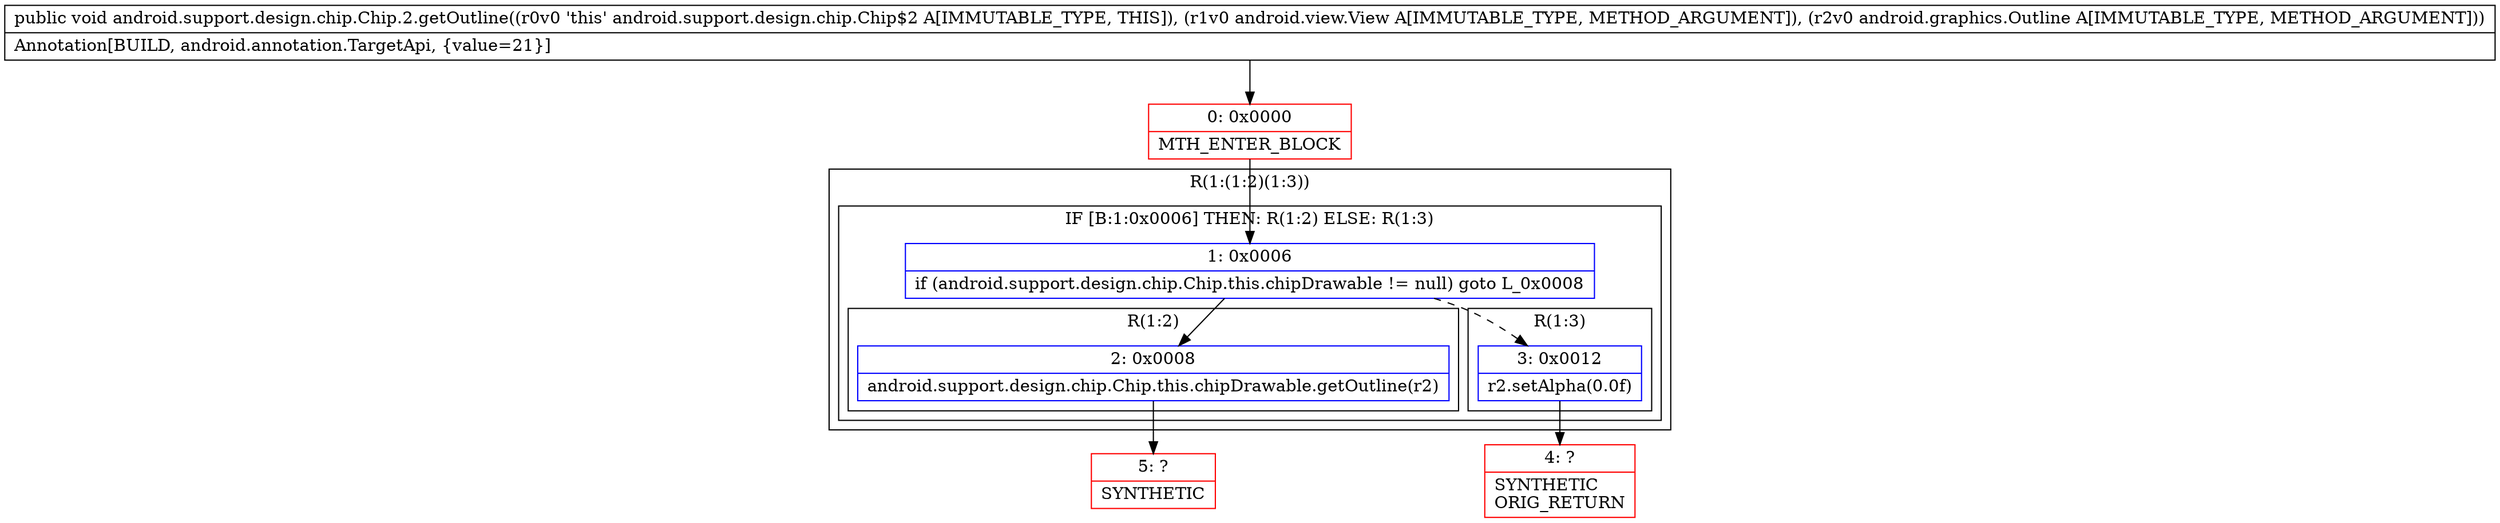 digraph "CFG forandroid.support.design.chip.Chip.2.getOutline(Landroid\/view\/View;Landroid\/graphics\/Outline;)V" {
subgraph cluster_Region_698280090 {
label = "R(1:(1:2)(1:3))";
node [shape=record,color=blue];
subgraph cluster_IfRegion_1860474055 {
label = "IF [B:1:0x0006] THEN: R(1:2) ELSE: R(1:3)";
node [shape=record,color=blue];
Node_1 [shape=record,label="{1\:\ 0x0006|if (android.support.design.chip.Chip.this.chipDrawable != null) goto L_0x0008\l}"];
subgraph cluster_Region_635288546 {
label = "R(1:2)";
node [shape=record,color=blue];
Node_2 [shape=record,label="{2\:\ 0x0008|android.support.design.chip.Chip.this.chipDrawable.getOutline(r2)\l}"];
}
subgraph cluster_Region_1450598461 {
label = "R(1:3)";
node [shape=record,color=blue];
Node_3 [shape=record,label="{3\:\ 0x0012|r2.setAlpha(0.0f)\l}"];
}
}
}
Node_0 [shape=record,color=red,label="{0\:\ 0x0000|MTH_ENTER_BLOCK\l}"];
Node_4 [shape=record,color=red,label="{4\:\ ?|SYNTHETIC\lORIG_RETURN\l}"];
Node_5 [shape=record,color=red,label="{5\:\ ?|SYNTHETIC\l}"];
MethodNode[shape=record,label="{public void android.support.design.chip.Chip.2.getOutline((r0v0 'this' android.support.design.chip.Chip$2 A[IMMUTABLE_TYPE, THIS]), (r1v0 android.view.View A[IMMUTABLE_TYPE, METHOD_ARGUMENT]), (r2v0 android.graphics.Outline A[IMMUTABLE_TYPE, METHOD_ARGUMENT]))  | Annotation[BUILD, android.annotation.TargetApi, \{value=21\}]\l}"];
MethodNode -> Node_0;
Node_1 -> Node_2;
Node_1 -> Node_3[style=dashed];
Node_2 -> Node_5;
Node_3 -> Node_4;
Node_0 -> Node_1;
}

